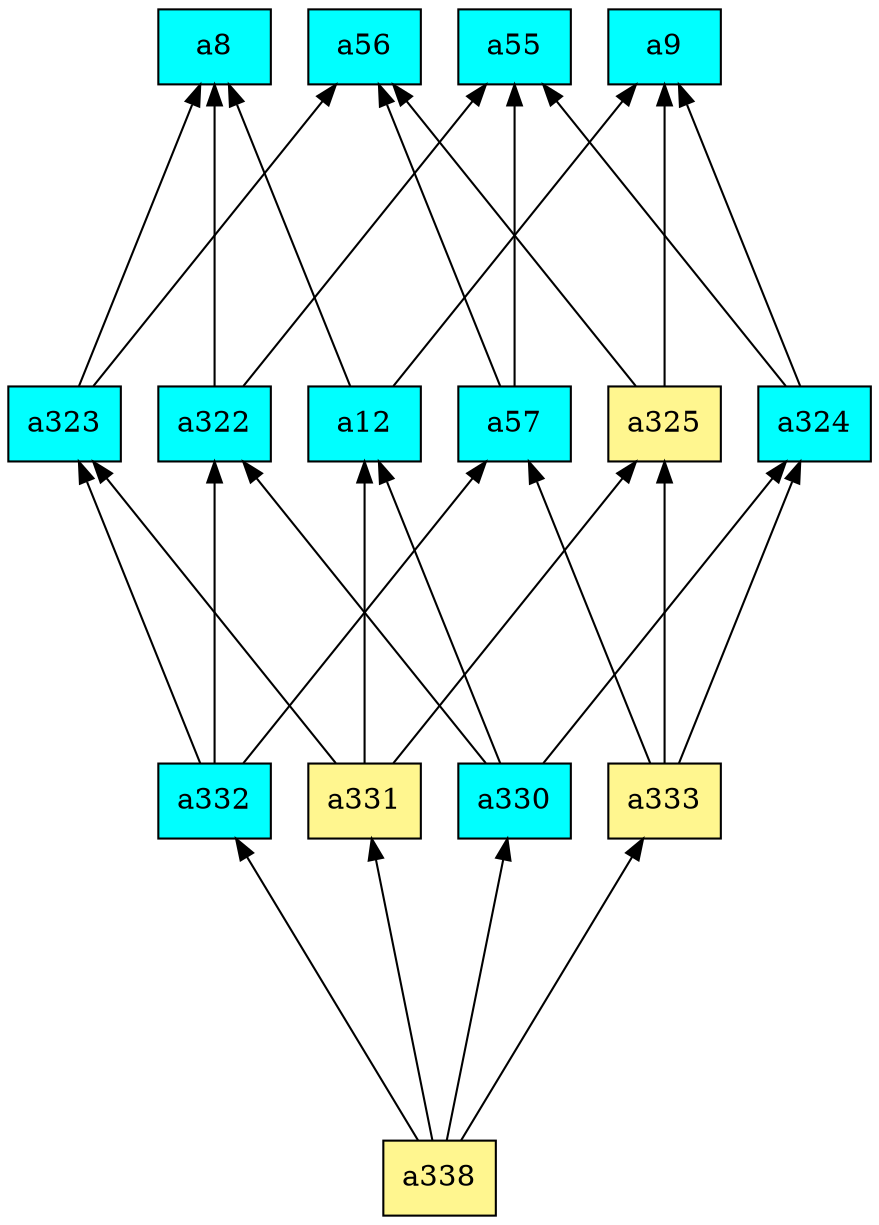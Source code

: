 digraph G {
rankdir=BT;ranksep="2.0";
"a8" [shape=record,fillcolor=cyan,style=filled,label="{a8}"];
"a332" [shape=record,fillcolor=cyan,style=filled,label="{a332}"];
"a324" [shape=record,fillcolor=cyan,style=filled,label="{a324}"];
"a56" [shape=record,fillcolor=cyan,style=filled,label="{a56}"];
"a57" [shape=record,fillcolor=cyan,style=filled,label="{a57}"];
"a323" [shape=record,fillcolor=cyan,style=filled,label="{a323}"];
"a331" [shape=record,fillcolor=khaki1,style=filled,label="{a331}"];
"a333" [shape=record,fillcolor=khaki1,style=filled,label="{a333}"];
"a338" [shape=record,fillcolor=khaki1,style=filled,label="{a338}"];
"a325" [shape=record,fillcolor=khaki1,style=filled,label="{a325}"];
"a55" [shape=record,fillcolor=cyan,style=filled,label="{a55}"];
"a9" [shape=record,fillcolor=cyan,style=filled,label="{a9}"];
"a330" [shape=record,fillcolor=cyan,style=filled,label="{a330}"];
"a322" [shape=record,fillcolor=cyan,style=filled,label="{a322}"];
"a12" [shape=record,fillcolor=cyan,style=filled,label="{a12}"];
"a332" -> "a57"
"a332" -> "a323"
"a332" -> "a322"
"a324" -> "a55"
"a324" -> "a9"
"a57" -> "a56"
"a57" -> "a55"
"a323" -> "a56"
"a323" -> "a8"
"a331" -> "a325"
"a331" -> "a323"
"a331" -> "a12"
"a333" -> "a325"
"a333" -> "a324"
"a333" -> "a57"
"a338" -> "a332"
"a338" -> "a330"
"a338" -> "a331"
"a338" -> "a333"
"a325" -> "a56"
"a325" -> "a9"
"a330" -> "a324"
"a330" -> "a322"
"a330" -> "a12"
"a322" -> "a8"
"a322" -> "a55"
"a12" -> "a8"
"a12" -> "a9"
}